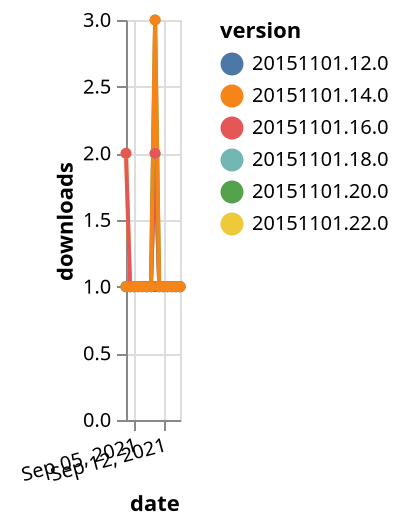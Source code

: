 {"$schema": "https://vega.github.io/schema/vega-lite/v5.json", "description": "A simple bar chart with embedded data.", "data": {"values": [{"date": "2021-09-03", "total": 114, "delta": 2, "version": "20151101.22.0"}, {"date": "2021-09-04", "total": 115, "delta": 1, "version": "20151101.22.0"}, {"date": "2021-09-05", "total": 116, "delta": 1, "version": "20151101.22.0"}, {"date": "2021-09-06", "total": 117, "delta": 1, "version": "20151101.22.0"}, {"date": "2021-09-07", "total": 118, "delta": 1, "version": "20151101.22.0"}, {"date": "2021-09-08", "total": 119, "delta": 1, "version": "20151101.22.0"}, {"date": "2021-09-09", "total": 120, "delta": 1, "version": "20151101.22.0"}, {"date": "2021-09-10", "total": 122, "delta": 2, "version": "20151101.22.0"}, {"date": "2021-09-11", "total": 123, "delta": 1, "version": "20151101.22.0"}, {"date": "2021-09-12", "total": 124, "delta": 1, "version": "20151101.22.0"}, {"date": "2021-09-13", "total": 125, "delta": 1, "version": "20151101.22.0"}, {"date": "2021-09-14", "total": 126, "delta": 1, "version": "20151101.22.0"}, {"date": "2021-09-15", "total": 127, "delta": 1, "version": "20151101.22.0"}, {"date": "2021-09-16", "total": 128, "delta": 1, "version": "20151101.22.0"}, {"date": "2021-09-03", "total": 242, "delta": 1, "version": "20151101.12.0"}, {"date": "2021-09-04", "total": 243, "delta": 1, "version": "20151101.12.0"}, {"date": "2021-09-05", "total": 244, "delta": 1, "version": "20151101.12.0"}, {"date": "2021-09-06", "total": 245, "delta": 1, "version": "20151101.12.0"}, {"date": "2021-09-07", "total": 246, "delta": 1, "version": "20151101.12.0"}, {"date": "2021-09-08", "total": 247, "delta": 1, "version": "20151101.12.0"}, {"date": "2021-09-09", "total": 248, "delta": 1, "version": "20151101.12.0"}, {"date": "2021-09-10", "total": 249, "delta": 1, "version": "20151101.12.0"}, {"date": "2021-09-11", "total": 250, "delta": 1, "version": "20151101.12.0"}, {"date": "2021-09-12", "total": 251, "delta": 1, "version": "20151101.12.0"}, {"date": "2021-09-13", "total": 252, "delta": 1, "version": "20151101.12.0"}, {"date": "2021-09-14", "total": 253, "delta": 1, "version": "20151101.12.0"}, {"date": "2021-09-15", "total": 254, "delta": 1, "version": "20151101.12.0"}, {"date": "2021-09-16", "total": 255, "delta": 1, "version": "20151101.12.0"}, {"date": "2021-09-03", "total": 151, "delta": 1, "version": "20151101.18.0"}, {"date": "2021-09-04", "total": 152, "delta": 1, "version": "20151101.18.0"}, {"date": "2021-09-05", "total": 153, "delta": 1, "version": "20151101.18.0"}, {"date": "2021-09-06", "total": 154, "delta": 1, "version": "20151101.18.0"}, {"date": "2021-09-07", "total": 155, "delta": 1, "version": "20151101.18.0"}, {"date": "2021-09-08", "total": 156, "delta": 1, "version": "20151101.18.0"}, {"date": "2021-09-09", "total": 157, "delta": 1, "version": "20151101.18.0"}, {"date": "2021-09-10", "total": 159, "delta": 2, "version": "20151101.18.0"}, {"date": "2021-09-11", "total": 160, "delta": 1, "version": "20151101.18.0"}, {"date": "2021-09-12", "total": 161, "delta": 1, "version": "20151101.18.0"}, {"date": "2021-09-13", "total": 162, "delta": 1, "version": "20151101.18.0"}, {"date": "2021-09-14", "total": 163, "delta": 1, "version": "20151101.18.0"}, {"date": "2021-09-15", "total": 164, "delta": 1, "version": "20151101.18.0"}, {"date": "2021-09-16", "total": 165, "delta": 1, "version": "20151101.18.0"}, {"date": "2021-09-03", "total": 179, "delta": 2, "version": "20151101.16.0"}, {"date": "2021-09-04", "total": 180, "delta": 1, "version": "20151101.16.0"}, {"date": "2021-09-05", "total": 181, "delta": 1, "version": "20151101.16.0"}, {"date": "2021-09-06", "total": 182, "delta": 1, "version": "20151101.16.0"}, {"date": "2021-09-07", "total": 183, "delta": 1, "version": "20151101.16.0"}, {"date": "2021-09-08", "total": 184, "delta": 1, "version": "20151101.16.0"}, {"date": "2021-09-09", "total": 185, "delta": 1, "version": "20151101.16.0"}, {"date": "2021-09-10", "total": 187, "delta": 2, "version": "20151101.16.0"}, {"date": "2021-09-11", "total": 188, "delta": 1, "version": "20151101.16.0"}, {"date": "2021-09-12", "total": 189, "delta": 1, "version": "20151101.16.0"}, {"date": "2021-09-13", "total": 190, "delta": 1, "version": "20151101.16.0"}, {"date": "2021-09-14", "total": 191, "delta": 1, "version": "20151101.16.0"}, {"date": "2021-09-15", "total": 192, "delta": 1, "version": "20151101.16.0"}, {"date": "2021-09-16", "total": 193, "delta": 1, "version": "20151101.16.0"}, {"date": "2021-09-03", "total": 167, "delta": 1, "version": "20151101.20.0"}, {"date": "2021-09-04", "total": 168, "delta": 1, "version": "20151101.20.0"}, {"date": "2021-09-05", "total": 169, "delta": 1, "version": "20151101.20.0"}, {"date": "2021-09-06", "total": 170, "delta": 1, "version": "20151101.20.0"}, {"date": "2021-09-07", "total": 171, "delta": 1, "version": "20151101.20.0"}, {"date": "2021-09-08", "total": 172, "delta": 1, "version": "20151101.20.0"}, {"date": "2021-09-09", "total": 173, "delta": 1, "version": "20151101.20.0"}, {"date": "2021-09-10", "total": 176, "delta": 3, "version": "20151101.20.0"}, {"date": "2021-09-11", "total": 177, "delta": 1, "version": "20151101.20.0"}, {"date": "2021-09-12", "total": 178, "delta": 1, "version": "20151101.20.0"}, {"date": "2021-09-13", "total": 179, "delta": 1, "version": "20151101.20.0"}, {"date": "2021-09-14", "total": 180, "delta": 1, "version": "20151101.20.0"}, {"date": "2021-09-15", "total": 181, "delta": 1, "version": "20151101.20.0"}, {"date": "2021-09-16", "total": 182, "delta": 1, "version": "20151101.20.0"}, {"date": "2021-09-03", "total": 298, "delta": 1, "version": "20151101.14.0"}, {"date": "2021-09-04", "total": 299, "delta": 1, "version": "20151101.14.0"}, {"date": "2021-09-05", "total": 300, "delta": 1, "version": "20151101.14.0"}, {"date": "2021-09-06", "total": 301, "delta": 1, "version": "20151101.14.0"}, {"date": "2021-09-07", "total": 302, "delta": 1, "version": "20151101.14.0"}, {"date": "2021-09-08", "total": 303, "delta": 1, "version": "20151101.14.0"}, {"date": "2021-09-09", "total": 304, "delta": 1, "version": "20151101.14.0"}, {"date": "2021-09-10", "total": 307, "delta": 3, "version": "20151101.14.0"}, {"date": "2021-09-11", "total": 308, "delta": 1, "version": "20151101.14.0"}, {"date": "2021-09-12", "total": 309, "delta": 1, "version": "20151101.14.0"}, {"date": "2021-09-13", "total": 310, "delta": 1, "version": "20151101.14.0"}, {"date": "2021-09-14", "total": 311, "delta": 1, "version": "20151101.14.0"}, {"date": "2021-09-15", "total": 312, "delta": 1, "version": "20151101.14.0"}, {"date": "2021-09-16", "total": 313, "delta": 1, "version": "20151101.14.0"}]}, "width": "container", "mark": {"type": "line", "point": {"filled": true}}, "encoding": {"x": {"field": "date", "type": "temporal", "timeUnit": "yearmonthdate", "title": "date", "axis": {"labelAngle": -15}}, "y": {"field": "delta", "type": "quantitative", "title": "downloads"}, "color": {"field": "version", "type": "nominal"}, "tooltip": {"field": "delta"}}}